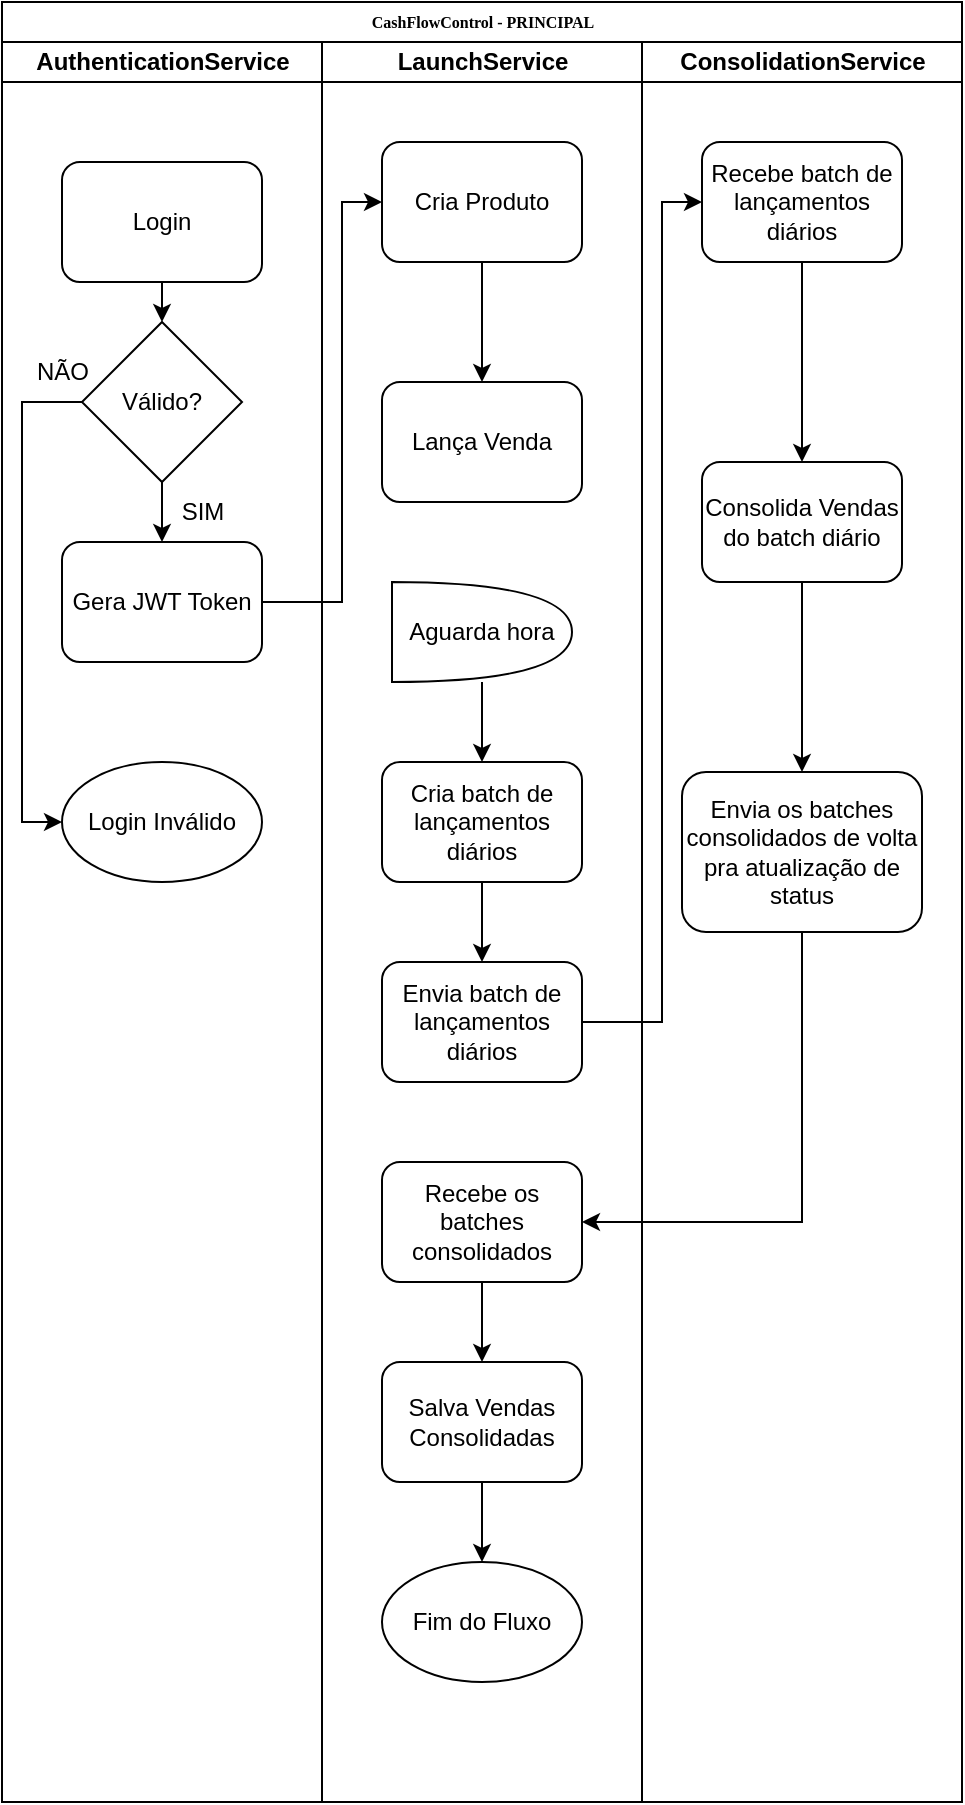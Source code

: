 <mxfile version="26.0.16">
  <diagram name="Page-1" id="74e2e168-ea6b-b213-b513-2b3c1d86103e">
    <mxGraphModel dx="1042" dy="531" grid="1" gridSize="10" guides="1" tooltips="1" connect="1" arrows="1" fold="1" page="1" pageScale="1" pageWidth="1100" pageHeight="850" background="none" math="0" shadow="0">
      <root>
        <mxCell id="0" />
        <mxCell id="1" parent="0" />
        <mxCell id="77e6c97f196da883-1" value="CashFlowControl - PRINCIPAL" style="swimlane;html=1;childLayout=stackLayout;startSize=20;rounded=0;shadow=0;labelBackgroundColor=none;strokeWidth=1;fontFamily=Verdana;fontSize=8;align=center;" parent="1" vertex="1">
          <mxGeometry x="70" y="40" width="480" height="900" as="geometry" />
        </mxCell>
        <mxCell id="77e6c97f196da883-2" value="AuthenticationService" style="swimlane;html=1;startSize=20;" parent="77e6c97f196da883-1" vertex="1">
          <mxGeometry y="20" width="160" height="880" as="geometry" />
        </mxCell>
        <mxCell id="-dZv6xeXSfk71o07iOHC-3" style="edgeStyle=orthogonalEdgeStyle;rounded=0;orthogonalLoop=1;jettySize=auto;html=1;exitX=0.5;exitY=1;exitDx=0;exitDy=0;entryX=0.5;entryY=0;entryDx=0;entryDy=0;" parent="77e6c97f196da883-2" source="77e6c97f196da883-8" target="-dZv6xeXSfk71o07iOHC-2" edge="1">
          <mxGeometry relative="1" as="geometry" />
        </mxCell>
        <mxCell id="77e6c97f196da883-8" value="&lt;font face=&quot;Helvetica&quot;&gt;&lt;span style=&quot;font-size: 12px;&quot;&gt;Login&lt;/span&gt;&lt;/font&gt;" style="rounded=1;whiteSpace=wrap;html=1;shadow=0;labelBackgroundColor=none;strokeWidth=1;fontFamily=Verdana;fontSize=8;align=center;" parent="77e6c97f196da883-2" vertex="1">
          <mxGeometry x="30" y="60" width="100" height="60" as="geometry" />
        </mxCell>
        <mxCell id="-dZv6xeXSfk71o07iOHC-7" style="edgeStyle=orthogonalEdgeStyle;rounded=0;orthogonalLoop=1;jettySize=auto;html=1;exitX=0.5;exitY=1;exitDx=0;exitDy=0;entryX=0.5;entryY=0;entryDx=0;entryDy=0;" parent="77e6c97f196da883-2" source="-dZv6xeXSfk71o07iOHC-2" target="-dZv6xeXSfk71o07iOHC-6" edge="1">
          <mxGeometry relative="1" as="geometry" />
        </mxCell>
        <mxCell id="-dZv6xeXSfk71o07iOHC-9" style="edgeStyle=orthogonalEdgeStyle;rounded=0;orthogonalLoop=1;jettySize=auto;html=1;exitX=0;exitY=0.5;exitDx=0;exitDy=0;entryX=0;entryY=0.5;entryDx=0;entryDy=0;" parent="77e6c97f196da883-2" source="-dZv6xeXSfk71o07iOHC-2" edge="1">
          <mxGeometry relative="1" as="geometry">
            <mxPoint x="30" y="390" as="targetPoint" />
            <Array as="points">
              <mxPoint x="10" y="180" />
              <mxPoint x="10" y="390" />
            </Array>
          </mxGeometry>
        </mxCell>
        <mxCell id="-dZv6xeXSfk71o07iOHC-2" value="Válido?" style="rhombus;whiteSpace=wrap;html=1;" parent="77e6c97f196da883-2" vertex="1">
          <mxGeometry x="40" y="140" width="80" height="80" as="geometry" />
        </mxCell>
        <mxCell id="-dZv6xeXSfk71o07iOHC-6" value="&lt;font face=&quot;Helvetica&quot;&gt;&lt;span style=&quot;font-size: 12px;&quot;&gt;Gera JWT Token&lt;/span&gt;&lt;/font&gt;" style="rounded=1;whiteSpace=wrap;html=1;shadow=0;labelBackgroundColor=none;strokeWidth=1;fontFamily=Verdana;fontSize=8;align=center;" parent="77e6c97f196da883-2" vertex="1">
          <mxGeometry x="30" y="250" width="100" height="60" as="geometry" />
        </mxCell>
        <mxCell id="-dZv6xeXSfk71o07iOHC-12" value="Login Inválido" style="ellipse;whiteSpace=wrap;html=1;" parent="77e6c97f196da883-2" vertex="1">
          <mxGeometry x="30" y="360" width="100" height="60" as="geometry" />
        </mxCell>
        <mxCell id="-dZv6xeXSfk71o07iOHC-20" value="SIM" style="text;html=1;align=center;verticalAlign=middle;resizable=0;points=[];autosize=1;strokeColor=none;fillColor=none;" parent="77e6c97f196da883-2" vertex="1">
          <mxGeometry x="80" y="220" width="40" height="30" as="geometry" />
        </mxCell>
        <mxCell id="-dZv6xeXSfk71o07iOHC-21" value="NÃO" style="text;html=1;align=center;verticalAlign=middle;resizable=0;points=[];autosize=1;strokeColor=none;fillColor=none;" parent="77e6c97f196da883-2" vertex="1">
          <mxGeometry x="5" y="150" width="50" height="30" as="geometry" />
        </mxCell>
        <mxCell id="77e6c97f196da883-3" value="LaunchService" style="swimlane;html=1;startSize=20;" parent="77e6c97f196da883-1" vertex="1">
          <mxGeometry x="160" y="20" width="160" height="880" as="geometry" />
        </mxCell>
        <mxCell id="-dZv6xeXSfk71o07iOHC-19" style="edgeStyle=orthogonalEdgeStyle;rounded=0;orthogonalLoop=1;jettySize=auto;html=1;exitX=0.5;exitY=1;exitDx=0;exitDy=0;entryX=0.5;entryY=0;entryDx=0;entryDy=0;" parent="77e6c97f196da883-3" source="-dZv6xeXSfk71o07iOHC-13" target="-dZv6xeXSfk71o07iOHC-18" edge="1">
          <mxGeometry relative="1" as="geometry" />
        </mxCell>
        <mxCell id="-dZv6xeXSfk71o07iOHC-13" value="&lt;font face=&quot;Helvetica&quot;&gt;&lt;span style=&quot;font-size: 12px;&quot;&gt;Cria Produto&lt;/span&gt;&lt;/font&gt;" style="rounded=1;whiteSpace=wrap;html=1;shadow=0;labelBackgroundColor=none;strokeWidth=1;fontFamily=Verdana;fontSize=8;align=center;" parent="77e6c97f196da883-3" vertex="1">
          <mxGeometry x="30" y="50" width="100" height="60" as="geometry" />
        </mxCell>
        <mxCell id="-dZv6xeXSfk71o07iOHC-18" value="&lt;font face=&quot;Helvetica&quot;&gt;&lt;span style=&quot;font-size: 12px;&quot;&gt;Lança Venda&lt;/span&gt;&lt;/font&gt;" style="rounded=1;whiteSpace=wrap;html=1;shadow=0;labelBackgroundColor=none;strokeWidth=1;fontFamily=Verdana;fontSize=8;align=center;" parent="77e6c97f196da883-3" vertex="1">
          <mxGeometry x="30" y="170" width="100" height="60" as="geometry" />
        </mxCell>
        <mxCell id="wwlYakUnP4hW6-2SKKih-2" style="edgeStyle=orthogonalEdgeStyle;rounded=0;orthogonalLoop=1;jettySize=auto;html=1;entryX=0.5;entryY=0;entryDx=0;entryDy=0;" edge="1" parent="77e6c97f196da883-3" source="-dZv6xeXSfk71o07iOHC-22" target="wwlYakUnP4hW6-2SKKih-1">
          <mxGeometry relative="1" as="geometry" />
        </mxCell>
        <mxCell id="-dZv6xeXSfk71o07iOHC-22" value="Aguarda hora" style="shape=or;whiteSpace=wrap;html=1;" parent="77e6c97f196da883-3" vertex="1">
          <mxGeometry x="35" y="270" width="90" height="50" as="geometry" />
        </mxCell>
        <mxCell id="-dZv6xeXSfk71o07iOHC-23" value="&lt;font face=&quot;Helvetica&quot;&gt;&lt;span style=&quot;font-size: 12px;&quot;&gt;Envia batch de lançamentos diários&lt;/span&gt;&lt;/font&gt;" style="rounded=1;whiteSpace=wrap;html=1;shadow=0;labelBackgroundColor=none;strokeWidth=1;fontFamily=Verdana;fontSize=8;align=center;" parent="77e6c97f196da883-3" vertex="1">
          <mxGeometry x="30" y="460" width="100" height="60" as="geometry" />
        </mxCell>
        <mxCell id="-dZv6xeXSfk71o07iOHC-35" style="edgeStyle=orthogonalEdgeStyle;rounded=0;orthogonalLoop=1;jettySize=auto;html=1;exitX=0.5;exitY=1;exitDx=0;exitDy=0;entryX=0.5;entryY=0;entryDx=0;entryDy=0;" parent="77e6c97f196da883-3" source="-dZv6xeXSfk71o07iOHC-32" target="-dZv6xeXSfk71o07iOHC-34" edge="1">
          <mxGeometry relative="1" as="geometry" />
        </mxCell>
        <mxCell id="-dZv6xeXSfk71o07iOHC-32" value="&lt;font face=&quot;Helvetica&quot;&gt;&lt;span style=&quot;font-size: 12px;&quot;&gt;Recebe os batches consolidados&lt;/span&gt;&lt;/font&gt;" style="rounded=1;whiteSpace=wrap;html=1;shadow=0;labelBackgroundColor=none;strokeWidth=1;fontFamily=Verdana;fontSize=8;align=center;" parent="77e6c97f196da883-3" vertex="1">
          <mxGeometry x="30" y="560" width="100" height="60" as="geometry" />
        </mxCell>
        <mxCell id="-dZv6xeXSfk71o07iOHC-38" style="edgeStyle=orthogonalEdgeStyle;rounded=0;orthogonalLoop=1;jettySize=auto;html=1;exitX=0.5;exitY=1;exitDx=0;exitDy=0;entryX=0.5;entryY=0;entryDx=0;entryDy=0;" parent="77e6c97f196da883-3" source="-dZv6xeXSfk71o07iOHC-34" target="-dZv6xeXSfk71o07iOHC-37" edge="1">
          <mxGeometry relative="1" as="geometry" />
        </mxCell>
        <mxCell id="-dZv6xeXSfk71o07iOHC-34" value="&lt;font face=&quot;Helvetica&quot;&gt;&lt;span style=&quot;font-size: 12px;&quot;&gt;Salva Vendas Consolidadas&lt;/span&gt;&lt;/font&gt;" style="rounded=1;whiteSpace=wrap;html=1;shadow=0;labelBackgroundColor=none;strokeWidth=1;fontFamily=Verdana;fontSize=8;align=center;" parent="77e6c97f196da883-3" vertex="1">
          <mxGeometry x="30" y="660" width="100" height="60" as="geometry" />
        </mxCell>
        <mxCell id="-dZv6xeXSfk71o07iOHC-37" value="Fim do Fluxo" style="ellipse;whiteSpace=wrap;html=1;" parent="77e6c97f196da883-3" vertex="1">
          <mxGeometry x="30" y="760" width="100" height="60" as="geometry" />
        </mxCell>
        <mxCell id="wwlYakUnP4hW6-2SKKih-3" style="edgeStyle=orthogonalEdgeStyle;rounded=0;orthogonalLoop=1;jettySize=auto;html=1;entryX=0.5;entryY=0;entryDx=0;entryDy=0;" edge="1" parent="77e6c97f196da883-3" source="wwlYakUnP4hW6-2SKKih-1" target="-dZv6xeXSfk71o07iOHC-23">
          <mxGeometry relative="1" as="geometry" />
        </mxCell>
        <mxCell id="wwlYakUnP4hW6-2SKKih-1" value="&lt;font face=&quot;Helvetica&quot;&gt;&lt;span style=&quot;font-size: 12px;&quot;&gt;Cria batch de lançamentos diários&lt;/span&gt;&lt;/font&gt;" style="rounded=1;whiteSpace=wrap;html=1;shadow=0;labelBackgroundColor=none;strokeWidth=1;fontFamily=Verdana;fontSize=8;align=center;" vertex="1" parent="77e6c97f196da883-3">
          <mxGeometry x="30" y="360" width="100" height="60" as="geometry" />
        </mxCell>
        <mxCell id="77e6c97f196da883-5" value="ConsolidationService" style="swimlane;html=1;startSize=20;" parent="77e6c97f196da883-1" vertex="1">
          <mxGeometry x="320" y="20" width="160" height="880" as="geometry" />
        </mxCell>
        <mxCell id="-dZv6xeXSfk71o07iOHC-28" style="edgeStyle=orthogonalEdgeStyle;rounded=0;orthogonalLoop=1;jettySize=auto;html=1;exitX=0.5;exitY=1;exitDx=0;exitDy=0;" parent="77e6c97f196da883-5" source="-dZv6xeXSfk71o07iOHC-25" target="-dZv6xeXSfk71o07iOHC-27" edge="1">
          <mxGeometry relative="1" as="geometry" />
        </mxCell>
        <mxCell id="-dZv6xeXSfk71o07iOHC-25" value="&lt;font face=&quot;Helvetica&quot;&gt;&lt;span style=&quot;font-size: 12px;&quot;&gt;Recebe batch de lançamentos diários&lt;/span&gt;&lt;/font&gt;" style="rounded=1;whiteSpace=wrap;html=1;shadow=0;labelBackgroundColor=none;strokeWidth=1;fontFamily=Verdana;fontSize=8;align=center;" parent="77e6c97f196da883-5" vertex="1">
          <mxGeometry x="30" y="50" width="100" height="60" as="geometry" />
        </mxCell>
        <mxCell id="-dZv6xeXSfk71o07iOHC-31" style="edgeStyle=orthogonalEdgeStyle;rounded=0;orthogonalLoop=1;jettySize=auto;html=1;exitX=0.5;exitY=1;exitDx=0;exitDy=0;entryX=0.5;entryY=0;entryDx=0;entryDy=0;" parent="77e6c97f196da883-5" source="-dZv6xeXSfk71o07iOHC-27" target="-dZv6xeXSfk71o07iOHC-30" edge="1">
          <mxGeometry relative="1" as="geometry" />
        </mxCell>
        <mxCell id="-dZv6xeXSfk71o07iOHC-27" value="&lt;font face=&quot;Helvetica&quot;&gt;&lt;span style=&quot;font-size: 12px;&quot;&gt;Consolida Vendas do batch diário&lt;/span&gt;&lt;/font&gt;" style="rounded=1;whiteSpace=wrap;html=1;shadow=0;labelBackgroundColor=none;strokeWidth=1;fontFamily=Verdana;fontSize=8;align=center;" parent="77e6c97f196da883-5" vertex="1">
          <mxGeometry x="30" y="210" width="100" height="60" as="geometry" />
        </mxCell>
        <mxCell id="-dZv6xeXSfk71o07iOHC-30" value="&lt;font face=&quot;Helvetica&quot;&gt;&lt;span style=&quot;font-size: 12px;&quot;&gt;Envia os batches consolidados de volta pra atualização de status&lt;/span&gt;&lt;/font&gt;" style="rounded=1;whiteSpace=wrap;html=1;shadow=0;labelBackgroundColor=none;strokeWidth=1;fontFamily=Verdana;fontSize=8;align=center;" parent="77e6c97f196da883-5" vertex="1">
          <mxGeometry x="20" y="365" width="120" height="80" as="geometry" />
        </mxCell>
        <mxCell id="-dZv6xeXSfk71o07iOHC-14" style="edgeStyle=orthogonalEdgeStyle;rounded=0;orthogonalLoop=1;jettySize=auto;html=1;exitX=1;exitY=0.5;exitDx=0;exitDy=0;entryX=0;entryY=0.5;entryDx=0;entryDy=0;" parent="77e6c97f196da883-1" source="-dZv6xeXSfk71o07iOHC-6" target="-dZv6xeXSfk71o07iOHC-13" edge="1">
          <mxGeometry relative="1" as="geometry">
            <Array as="points">
              <mxPoint x="170" y="300" />
              <mxPoint x="170" y="100" />
            </Array>
          </mxGeometry>
        </mxCell>
        <mxCell id="-dZv6xeXSfk71o07iOHC-26" style="edgeStyle=orthogonalEdgeStyle;rounded=0;orthogonalLoop=1;jettySize=auto;html=1;exitX=1;exitY=0.5;exitDx=0;exitDy=0;entryX=0;entryY=0.5;entryDx=0;entryDy=0;" parent="77e6c97f196da883-1" source="-dZv6xeXSfk71o07iOHC-23" target="-dZv6xeXSfk71o07iOHC-25" edge="1">
          <mxGeometry relative="1" as="geometry">
            <Array as="points">
              <mxPoint x="330" y="510" />
              <mxPoint x="330" y="100" />
            </Array>
          </mxGeometry>
        </mxCell>
        <mxCell id="-dZv6xeXSfk71o07iOHC-33" style="edgeStyle=orthogonalEdgeStyle;rounded=0;orthogonalLoop=1;jettySize=auto;html=1;exitX=0.5;exitY=1;exitDx=0;exitDy=0;entryX=1;entryY=0.5;entryDx=0;entryDy=0;" parent="77e6c97f196da883-1" source="-dZv6xeXSfk71o07iOHC-30" target="-dZv6xeXSfk71o07iOHC-32" edge="1">
          <mxGeometry relative="1" as="geometry" />
        </mxCell>
      </root>
    </mxGraphModel>
  </diagram>
</mxfile>

